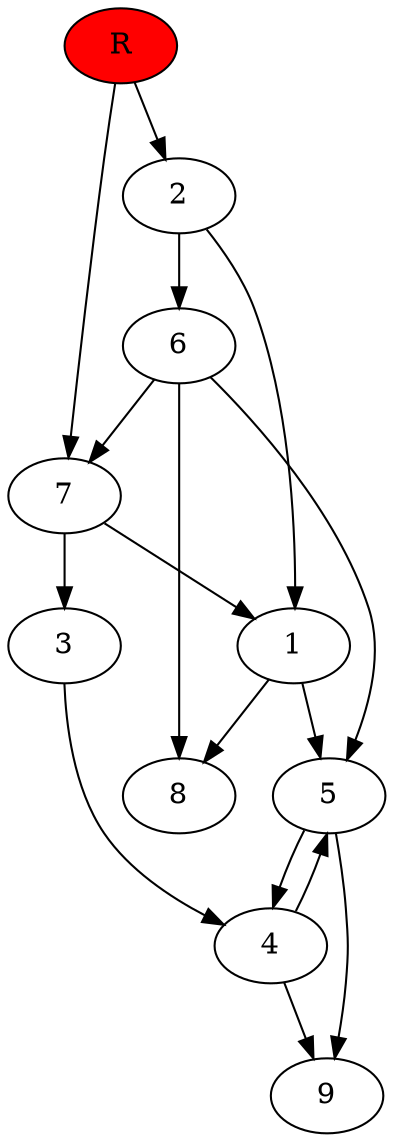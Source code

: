 digraph prb30666 {
	1
	2
	3
	4
	5
	6
	7
	8
	R [fillcolor="#ff0000" style=filled]
	1 -> 5
	1 -> 8
	2 -> 1
	2 -> 6
	3 -> 4
	4 -> 5
	4 -> 9
	5 -> 4
	5 -> 9
	6 -> 5
	6 -> 7
	6 -> 8
	7 -> 1
	7 -> 3
	R -> 2
	R -> 7
}
